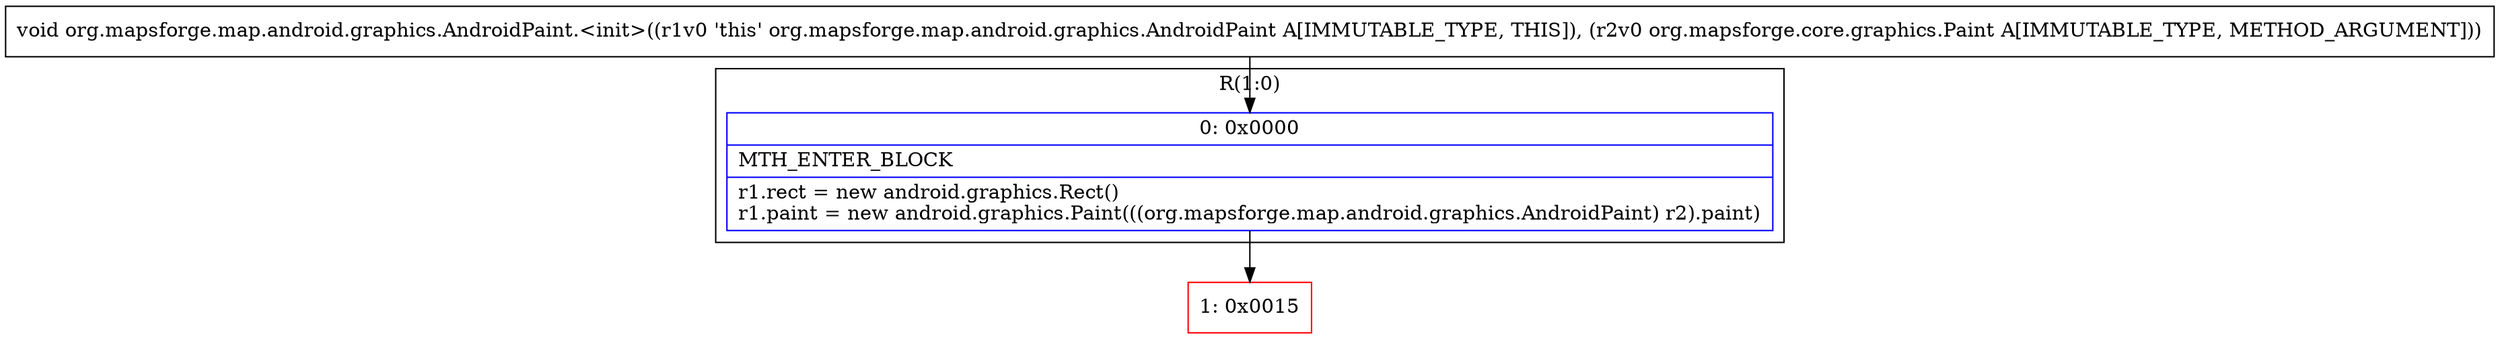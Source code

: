 digraph "CFG fororg.mapsforge.map.android.graphics.AndroidPaint.\<init\>(Lorg\/mapsforge\/core\/graphics\/Paint;)V" {
subgraph cluster_Region_1164442009 {
label = "R(1:0)";
node [shape=record,color=blue];
Node_0 [shape=record,label="{0\:\ 0x0000|MTH_ENTER_BLOCK\l|r1.rect = new android.graphics.Rect()\lr1.paint = new android.graphics.Paint(((org.mapsforge.map.android.graphics.AndroidPaint) r2).paint)\l}"];
}
Node_1 [shape=record,color=red,label="{1\:\ 0x0015}"];
MethodNode[shape=record,label="{void org.mapsforge.map.android.graphics.AndroidPaint.\<init\>((r1v0 'this' org.mapsforge.map.android.graphics.AndroidPaint A[IMMUTABLE_TYPE, THIS]), (r2v0 org.mapsforge.core.graphics.Paint A[IMMUTABLE_TYPE, METHOD_ARGUMENT])) }"];
MethodNode -> Node_0;
Node_0 -> Node_1;
}

